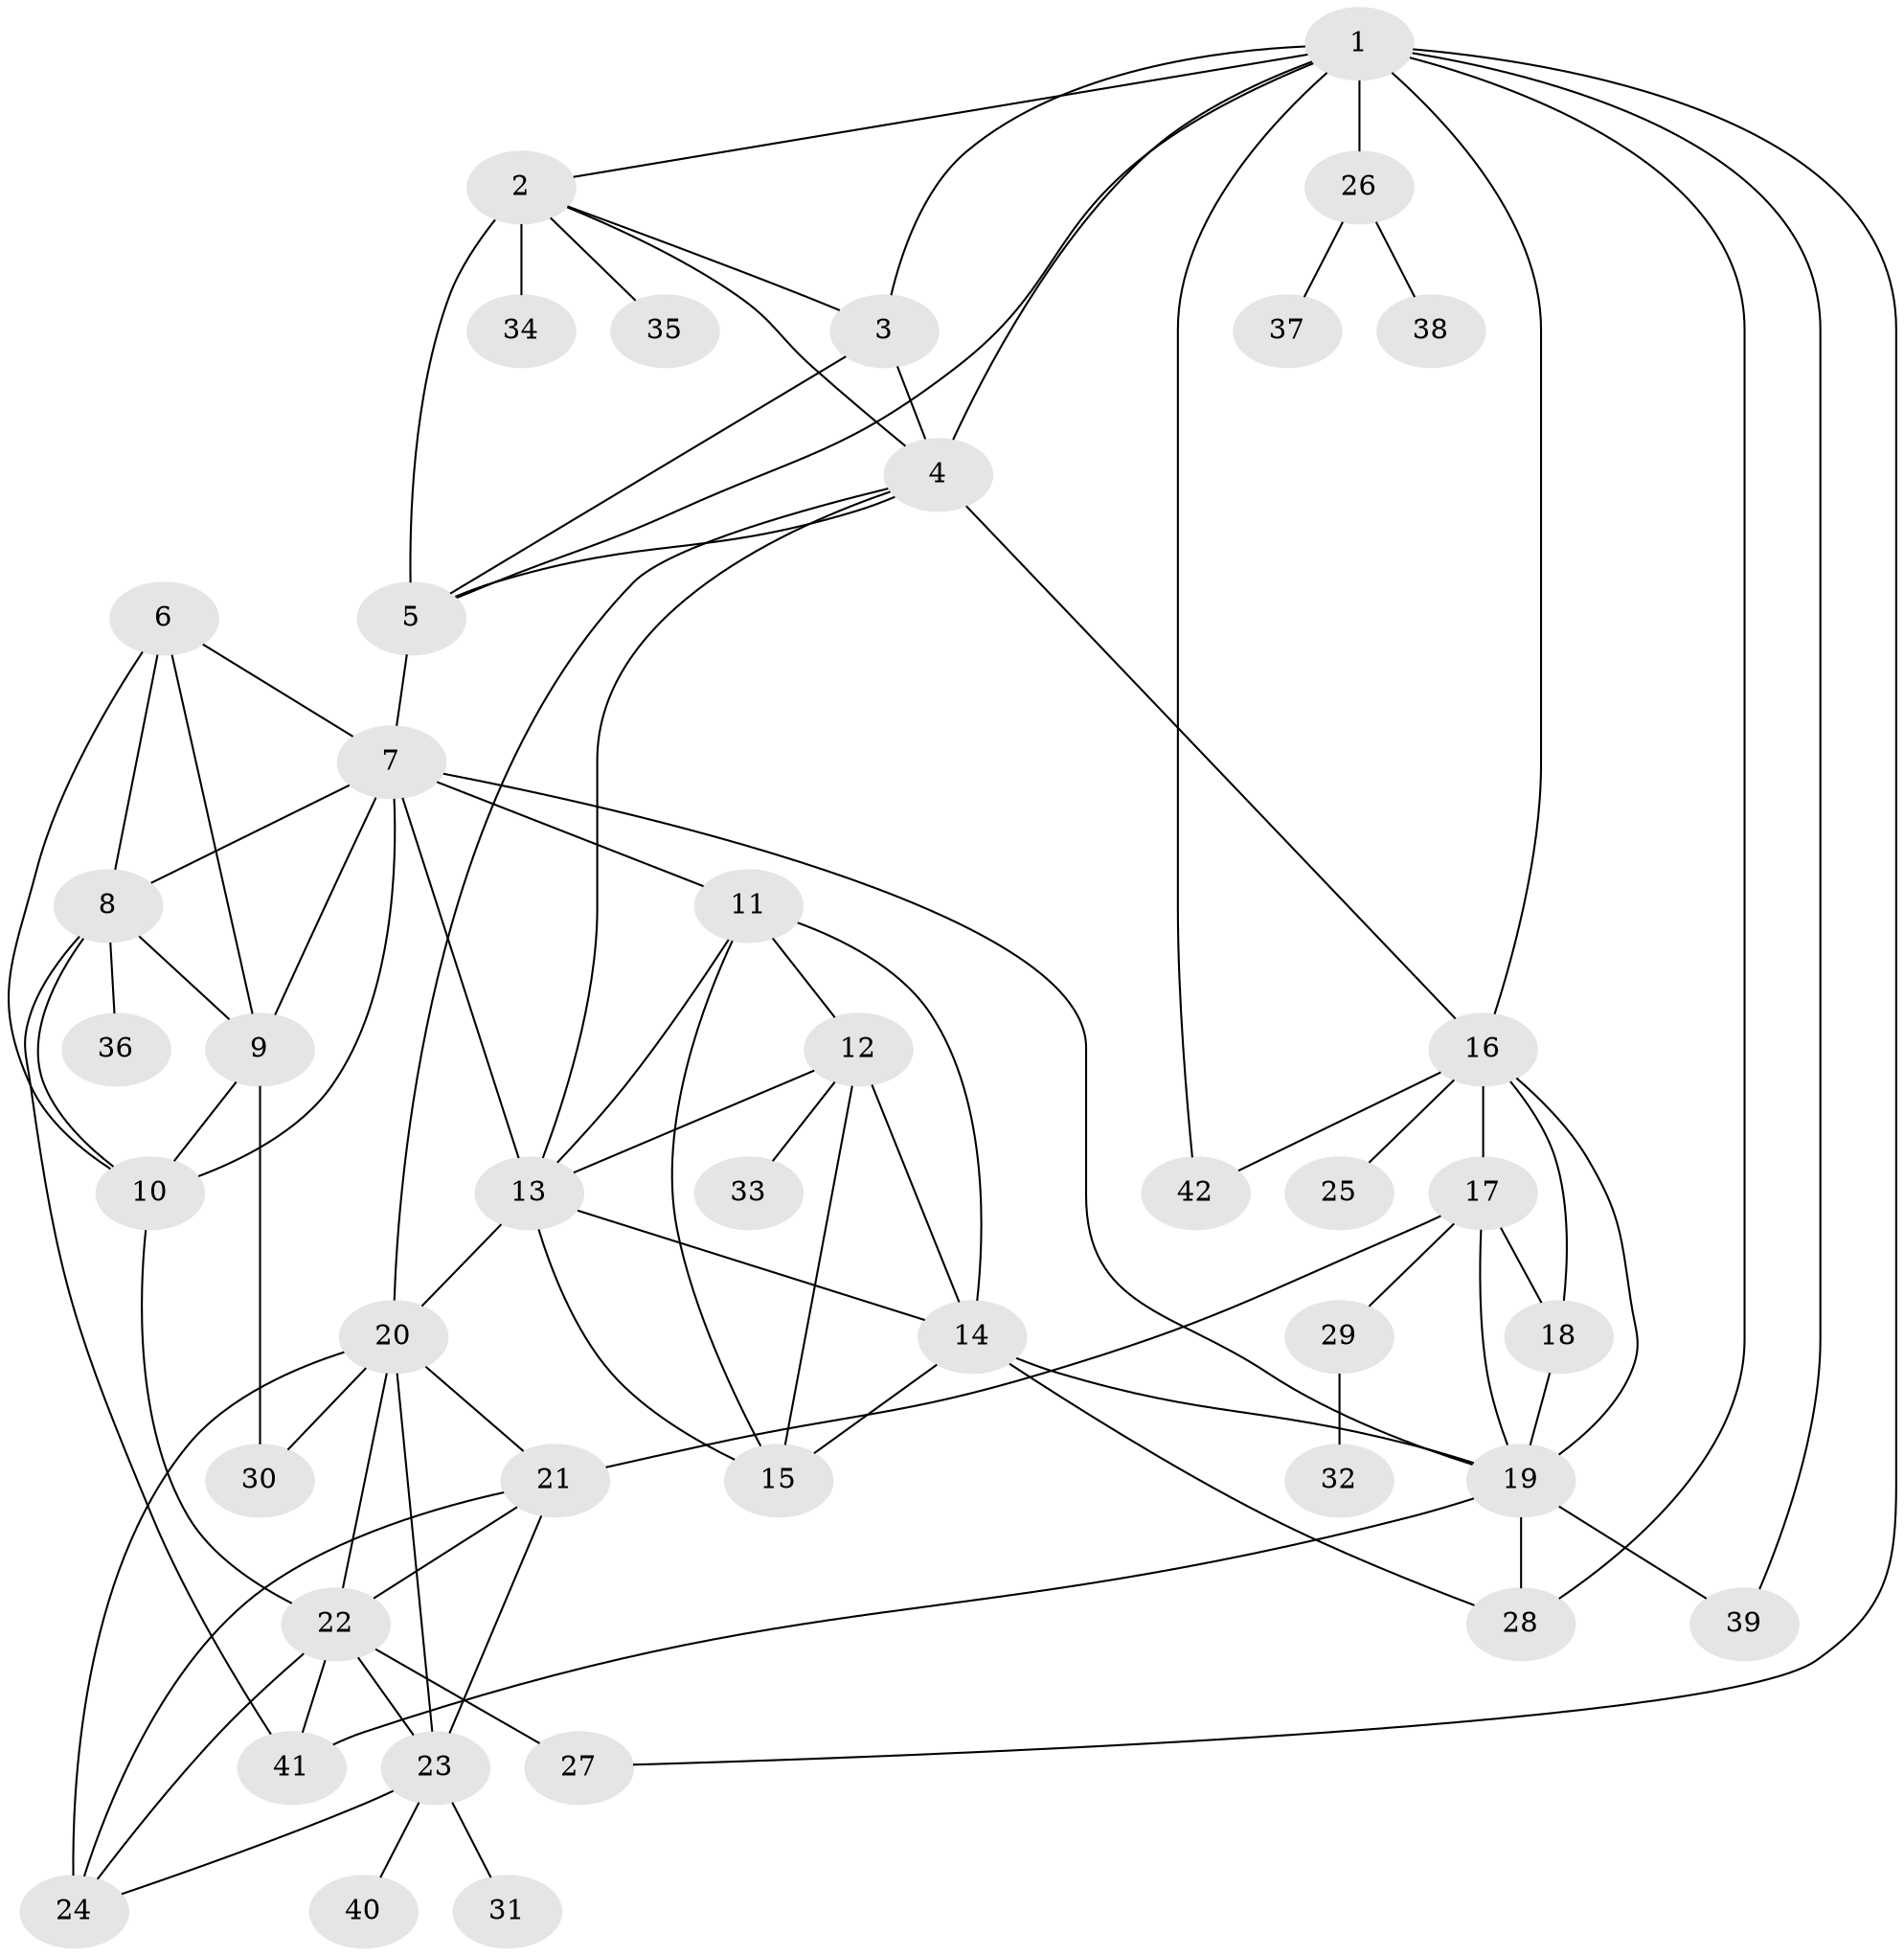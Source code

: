 // original degree distribution, {12: 0.009615384615384616, 10: 0.028846153846153848, 7: 0.057692307692307696, 8: 0.038461538461538464, 6: 0.04807692307692308, 5: 0.019230769230769232, 9: 0.028846153846153848, 13: 0.009615384615384616, 1: 0.5576923076923077, 4: 0.009615384615384616, 2: 0.17307692307692307, 3: 0.019230769230769232}
// Generated by graph-tools (version 1.1) at 2025/52/03/04/25 22:52:23]
// undirected, 42 vertices, 84 edges
graph export_dot {
  node [color=gray90,style=filled];
  1;
  2;
  3;
  4;
  5;
  6;
  7;
  8;
  9;
  10;
  11;
  12;
  13;
  14;
  15;
  16;
  17;
  18;
  19;
  20;
  21;
  22;
  23;
  24;
  25;
  26;
  27;
  28;
  29;
  30;
  31;
  32;
  33;
  34;
  35;
  36;
  37;
  38;
  39;
  40;
  41;
  42;
  1 -- 2 [weight=1.0];
  1 -- 3 [weight=1.0];
  1 -- 4 [weight=1.0];
  1 -- 5 [weight=1.0];
  1 -- 16 [weight=1.0];
  1 -- 26 [weight=1.0];
  1 -- 27 [weight=2.0];
  1 -- 28 [weight=1.0];
  1 -- 39 [weight=1.0];
  1 -- 42 [weight=1.0];
  2 -- 3 [weight=1.0];
  2 -- 4 [weight=1.0];
  2 -- 5 [weight=1.0];
  2 -- 34 [weight=4.0];
  2 -- 35 [weight=1.0];
  3 -- 4 [weight=1.0];
  3 -- 5 [weight=1.0];
  4 -- 5 [weight=1.0];
  4 -- 13 [weight=1.0];
  4 -- 16 [weight=1.0];
  4 -- 20 [weight=1.0];
  5 -- 7 [weight=1.0];
  6 -- 7 [weight=1.0];
  6 -- 8 [weight=1.0];
  6 -- 9 [weight=1.0];
  6 -- 10 [weight=1.0];
  7 -- 8 [weight=1.0];
  7 -- 9 [weight=1.0];
  7 -- 10 [weight=1.0];
  7 -- 11 [weight=1.0];
  7 -- 13 [weight=1.0];
  7 -- 19 [weight=1.0];
  8 -- 9 [weight=1.0];
  8 -- 10 [weight=1.0];
  8 -- 36 [weight=1.0];
  8 -- 41 [weight=1.0];
  9 -- 10 [weight=1.0];
  9 -- 30 [weight=3.0];
  10 -- 22 [weight=1.0];
  11 -- 12 [weight=1.0];
  11 -- 13 [weight=1.0];
  11 -- 14 [weight=1.0];
  11 -- 15 [weight=1.0];
  12 -- 13 [weight=4.0];
  12 -- 14 [weight=1.0];
  12 -- 15 [weight=1.0];
  12 -- 33 [weight=1.0];
  13 -- 14 [weight=1.0];
  13 -- 15 [weight=1.0];
  13 -- 20 [weight=1.0];
  14 -- 15 [weight=1.0];
  14 -- 19 [weight=1.0];
  14 -- 28 [weight=1.0];
  16 -- 17 [weight=2.0];
  16 -- 18 [weight=4.0];
  16 -- 19 [weight=2.0];
  16 -- 25 [weight=4.0];
  16 -- 42 [weight=1.0];
  17 -- 18 [weight=1.0];
  17 -- 19 [weight=1.0];
  17 -- 21 [weight=1.0];
  17 -- 29 [weight=1.0];
  18 -- 19 [weight=1.0];
  19 -- 28 [weight=4.0];
  19 -- 39 [weight=1.0];
  19 -- 41 [weight=1.0];
  20 -- 21 [weight=1.0];
  20 -- 22 [weight=1.0];
  20 -- 23 [weight=1.0];
  20 -- 24 [weight=2.0];
  20 -- 30 [weight=1.0];
  21 -- 22 [weight=1.0];
  21 -- 23 [weight=1.0];
  21 -- 24 [weight=1.0];
  22 -- 23 [weight=1.0];
  22 -- 24 [weight=1.0];
  22 -- 27 [weight=3.0];
  22 -- 41 [weight=1.0];
  23 -- 24 [weight=1.0];
  23 -- 31 [weight=1.0];
  23 -- 40 [weight=1.0];
  26 -- 37 [weight=1.0];
  26 -- 38 [weight=1.0];
  29 -- 32 [weight=1.0];
}
